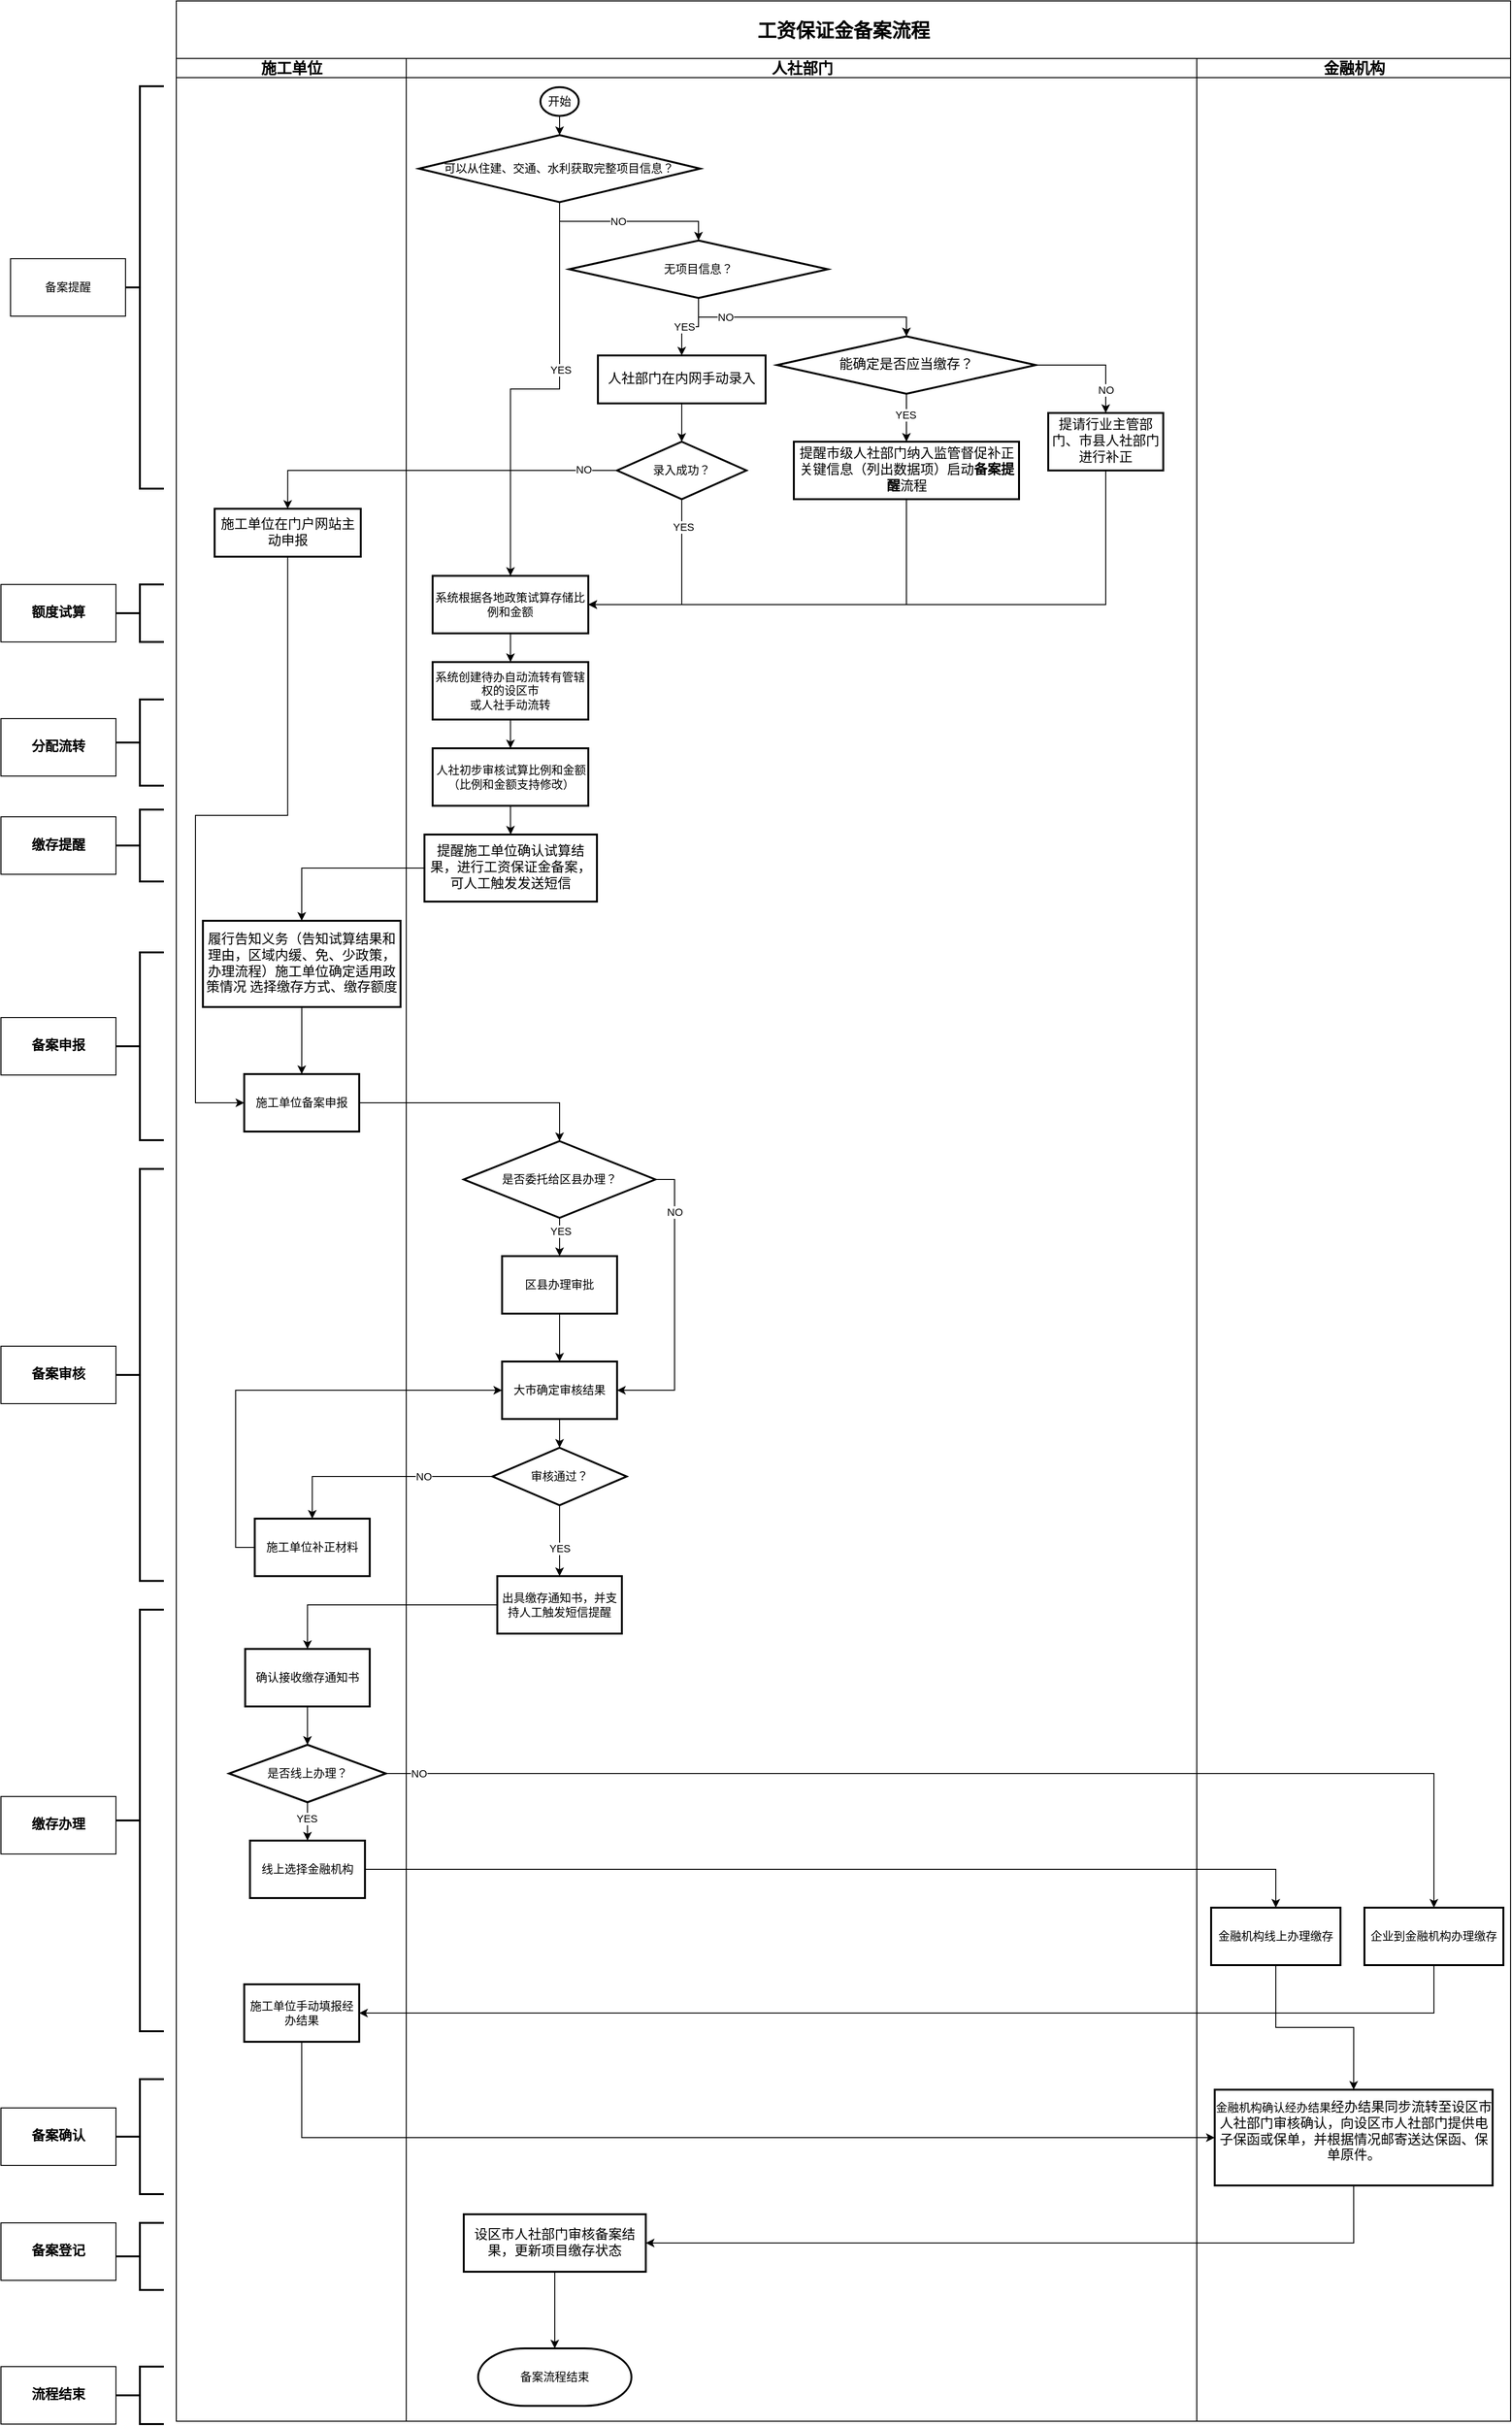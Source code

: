 <mxfile version="24.4.13" type="github" pages="3">
  <diagram id="C5RBs43oDa-KdzZeNtuy" name="工资保证金备案流程">
    <mxGraphModel dx="1526" dy="961" grid="0" gridSize="10" guides="1" tooltips="1" connect="1" arrows="1" fold="1" page="1" pageScale="1" pageWidth="827" pageHeight="1169" math="0" shadow="0">
      <root>
        <mxCell id="WIyWlLk6GJQsqaUBKTNV-0" />
        <mxCell id="WIyWlLk6GJQsqaUBKTNV-1" parent="WIyWlLk6GJQsqaUBKTNV-0" />
        <mxCell id="9LDn9u9Lr8wdJQs9lt3B-1" value="&lt;font style=&quot;font-size: 20px;&quot;&gt;工资保证金备案流程&lt;/font&gt;" style="swimlane;childLayout=stackLayout;resizeParent=1;resizeParentMax=0;startSize=60;html=1;" vertex="1" parent="WIyWlLk6GJQsqaUBKTNV-1">
          <mxGeometry x="203" y="101" width="1392.5" height="2526" as="geometry" />
        </mxCell>
        <mxCell id="9LDn9u9Lr8wdJQs9lt3B-2" value="施工单位" style="swimlane;startSize=20;html=1;fontSize=16;" vertex="1" parent="9LDn9u9Lr8wdJQs9lt3B-1">
          <mxGeometry y="60" width="240" height="2466" as="geometry" />
        </mxCell>
        <mxCell id="9LDn9u9Lr8wdJQs9lt3B-81" value="" style="edgeStyle=orthogonalEdgeStyle;rounded=0;orthogonalLoop=1;jettySize=auto;html=1;" edge="1" parent="9LDn9u9Lr8wdJQs9lt3B-2" source="9LDn9u9Lr8wdJQs9lt3B-77" target="9LDn9u9Lr8wdJQs9lt3B-80">
          <mxGeometry relative="1" as="geometry" />
        </mxCell>
        <mxCell id="9LDn9u9Lr8wdJQs9lt3B-77" value="&lt;p class=&quot;MsoNormal&quot;&gt;&lt;span style=&quot;mso-spacerun:&#39;yes&#39;;font-family:宋体;mso-ascii-font-family:Calibri;&lt;br/&gt;mso-hansi-font-family:Calibri;mso-bidi-font-family:&#39;Times New Roman&#39;;font-size:10.5pt;&lt;br/&gt;mso-font-kerning:1.0pt;&quot;&gt;&lt;font face=&quot;宋体&quot;&gt;履行告知义务（告知试算结果和理由，区域内缓、免、少政策，办理流程）&lt;/font&gt;&lt;/span&gt;&lt;font style=&quot;font-family: 宋体; font-size: 10.5pt; background-color: initial;&quot; face=&quot;宋体&quot;&gt;施工单位确定适用政策情况&lt;/font&gt;&lt;span style=&quot;font-family: 宋体; font-size: 10.5pt; background-color: initial;&quot;&gt; &lt;/span&gt;&lt;font style=&quot;font-family: 宋体; font-size: 10.5pt; background-color: initial;&quot; face=&quot;宋体&quot;&gt;选择缴存方式、&lt;/font&gt;&lt;font style=&quot;font-family: 宋体; font-size: 10.5pt; background-color: initial;&quot; face=&quot;宋体&quot;&gt;缴存额度&lt;/font&gt;&lt;/p&gt;" style="whiteSpace=wrap;html=1;strokeWidth=2;" vertex="1" parent="9LDn9u9Lr8wdJQs9lt3B-2">
          <mxGeometry x="27.75" y="900" width="206.25" height="90" as="geometry" />
        </mxCell>
        <mxCell id="9LDn9u9Lr8wdJQs9lt3B-80" value="施工单位备案申报" style="whiteSpace=wrap;html=1;strokeWidth=2;" vertex="1" parent="9LDn9u9Lr8wdJQs9lt3B-2">
          <mxGeometry x="70.87" y="1060" width="120" height="60" as="geometry" />
        </mxCell>
        <mxCell id="9LDn9u9Lr8wdJQs9lt3B-83" style="edgeStyle=orthogonalEdgeStyle;rounded=0;orthogonalLoop=1;jettySize=auto;html=1;entryX=0;entryY=0.5;entryDx=0;entryDy=0;" edge="1" parent="9LDn9u9Lr8wdJQs9lt3B-2" source="9LDn9u9Lr8wdJQs9lt3B-26" target="9LDn9u9Lr8wdJQs9lt3B-80">
          <mxGeometry relative="1" as="geometry">
            <Array as="points">
              <mxPoint x="116" y="790" />
              <mxPoint x="20" y="790" />
              <mxPoint x="20" y="1090" />
            </Array>
          </mxGeometry>
        </mxCell>
        <mxCell id="9LDn9u9Lr8wdJQs9lt3B-26" value="&lt;p class=&quot;MsoNormal&quot;&gt;&lt;span style=&quot;mso-spacerun:&#39;yes&#39;;font-family:宋体;mso-ascii-font-family:Calibri;&lt;br/&gt;mso-hansi-font-family:Calibri;mso-bidi-font-family:&#39;Times New Roman&#39;;font-size:10.5pt;&lt;br/&gt;mso-font-kerning:1.0pt;&quot;&gt;施工单位在门户网站主动申报&lt;/span&gt;&lt;/p&gt;" style="whiteSpace=wrap;html=1;strokeWidth=2;" vertex="1" parent="9LDn9u9Lr8wdJQs9lt3B-2">
          <mxGeometry x="40" y="470" width="152.5" height="50" as="geometry" />
        </mxCell>
        <mxCell id="9LDn9u9Lr8wdJQs9lt3B-89" value="施工单位补正材料" style="whiteSpace=wrap;html=1;strokeWidth=2;" vertex="1" parent="9LDn9u9Lr8wdJQs9lt3B-2">
          <mxGeometry x="81.87" y="1524" width="120" height="60" as="geometry" />
        </mxCell>
        <mxCell id="9LDn9u9Lr8wdJQs9lt3B-99" value="" style="edgeStyle=orthogonalEdgeStyle;rounded=0;orthogonalLoop=1;jettySize=auto;html=1;" edge="1" parent="9LDn9u9Lr8wdJQs9lt3B-2" source="9LDn9u9Lr8wdJQs9lt3B-96" target="9LDn9u9Lr8wdJQs9lt3B-98">
          <mxGeometry relative="1" as="geometry" />
        </mxCell>
        <mxCell id="9LDn9u9Lr8wdJQs9lt3B-96" value="确认接收缴存通知书" style="whiteSpace=wrap;html=1;strokeWidth=2;" vertex="1" parent="9LDn9u9Lr8wdJQs9lt3B-2">
          <mxGeometry x="71.87" y="1660" width="130" height="60" as="geometry" />
        </mxCell>
        <mxCell id="9LDn9u9Lr8wdJQs9lt3B-101" value="" style="edgeStyle=orthogonalEdgeStyle;rounded=0;orthogonalLoop=1;jettySize=auto;html=1;" edge="1" parent="9LDn9u9Lr8wdJQs9lt3B-2" source="9LDn9u9Lr8wdJQs9lt3B-98" target="9LDn9u9Lr8wdJQs9lt3B-100">
          <mxGeometry relative="1" as="geometry" />
        </mxCell>
        <mxCell id="9LDn9u9Lr8wdJQs9lt3B-108" value="YES" style="edgeLabel;html=1;align=center;verticalAlign=middle;resizable=0;points=[];" vertex="1" connectable="0" parent="9LDn9u9Lr8wdJQs9lt3B-101">
          <mxGeometry x="-0.141" y="-1" relative="1" as="geometry">
            <mxPoint as="offset" />
          </mxGeometry>
        </mxCell>
        <mxCell id="9LDn9u9Lr8wdJQs9lt3B-98" value="是否线上办理？" style="rhombus;whiteSpace=wrap;html=1;strokeWidth=2;" vertex="1" parent="9LDn9u9Lr8wdJQs9lt3B-2">
          <mxGeometry x="55.01" y="1760" width="163.75" height="60" as="geometry" />
        </mxCell>
        <mxCell id="9LDn9u9Lr8wdJQs9lt3B-100" value="线上选择金融机构" style="whiteSpace=wrap;html=1;strokeWidth=2;" vertex="1" parent="9LDn9u9Lr8wdJQs9lt3B-2">
          <mxGeometry x="76.885" y="1860" width="120" height="60" as="geometry" />
        </mxCell>
        <mxCell id="9LDn9u9Lr8wdJQs9lt3B-109" value="施工单位手动填报经办结果" style="whiteSpace=wrap;html=1;strokeWidth=2;" vertex="1" parent="9LDn9u9Lr8wdJQs9lt3B-2">
          <mxGeometry x="70.865" y="2010" width="120" height="60" as="geometry" />
        </mxCell>
        <mxCell id="9LDn9u9Lr8wdJQs9lt3B-3" value="人社部门" style="swimlane;startSize=20;html=1;fontSize=16;" vertex="1" parent="9LDn9u9Lr8wdJQs9lt3B-1">
          <mxGeometry x="240" y="60" width="825" height="2466" as="geometry" />
        </mxCell>
        <mxCell id="9LDn9u9Lr8wdJQs9lt3B-5" value="开始" style="strokeWidth=2;html=1;shape=mxgraph.flowchart.start_2;whiteSpace=wrap;" vertex="1" parent="9LDn9u9Lr8wdJQs9lt3B-3">
          <mxGeometry x="140" y="30" width="40" height="30" as="geometry" />
        </mxCell>
        <mxCell id="9LDn9u9Lr8wdJQs9lt3B-9" value="" style="edgeStyle=orthogonalEdgeStyle;rounded=0;orthogonalLoop=1;jettySize=auto;html=1;" edge="1" parent="9LDn9u9Lr8wdJQs9lt3B-3" source="9LDn9u9Lr8wdJQs9lt3B-6" target="9LDn9u9Lr8wdJQs9lt3B-8">
          <mxGeometry relative="1" as="geometry" />
        </mxCell>
        <mxCell id="9LDn9u9Lr8wdJQs9lt3B-10" value="YES" style="edgeLabel;html=1;align=center;verticalAlign=middle;resizable=0;points=[];" vertex="1" connectable="0" parent="9LDn9u9Lr8wdJQs9lt3B-9">
          <mxGeometry x="-0.209" y="1" relative="1" as="geometry">
            <mxPoint as="offset" />
          </mxGeometry>
        </mxCell>
        <mxCell id="9LDn9u9Lr8wdJQs9lt3B-6" value="可以从住建、交通、水利获取完整项目信息？" style="strokeWidth=2;html=1;shape=mxgraph.flowchart.decision;whiteSpace=wrap;" vertex="1" parent="9LDn9u9Lr8wdJQs9lt3B-3">
          <mxGeometry x="13.28" y="80" width="293.44" height="70" as="geometry" />
        </mxCell>
        <mxCell id="9LDn9u9Lr8wdJQs9lt3B-7" style="edgeStyle=orthogonalEdgeStyle;rounded=0;orthogonalLoop=1;jettySize=auto;html=1;entryX=0.5;entryY=0;entryDx=0;entryDy=0;entryPerimeter=0;" edge="1" parent="9LDn9u9Lr8wdJQs9lt3B-3" source="9LDn9u9Lr8wdJQs9lt3B-5" target="9LDn9u9Lr8wdJQs9lt3B-6">
          <mxGeometry relative="1" as="geometry" />
        </mxCell>
        <mxCell id="9LDn9u9Lr8wdJQs9lt3B-63" style="edgeStyle=orthogonalEdgeStyle;rounded=0;orthogonalLoop=1;jettySize=auto;html=1;entryX=0.5;entryY=0;entryDx=0;entryDy=0;" edge="1" parent="9LDn9u9Lr8wdJQs9lt3B-3" source="9LDn9u9Lr8wdJQs9lt3B-8" target="9LDn9u9Lr8wdJQs9lt3B-73">
          <mxGeometry relative="1" as="geometry" />
        </mxCell>
        <mxCell id="9LDn9u9Lr8wdJQs9lt3B-8" value="系统根据各地政策试算存储比例和金额" style="whiteSpace=wrap;html=1;strokeWidth=2;" vertex="1" parent="9LDn9u9Lr8wdJQs9lt3B-3">
          <mxGeometry x="27.49" y="540" width="162.51" height="60" as="geometry" />
        </mxCell>
        <mxCell id="9LDn9u9Lr8wdJQs9lt3B-32" value="" style="edgeStyle=orthogonalEdgeStyle;rounded=0;orthogonalLoop=1;jettySize=auto;html=1;entryX=0.5;entryY=0;entryDx=0;entryDy=0;entryPerimeter=0;" edge="1" parent="9LDn9u9Lr8wdJQs9lt3B-3" source="9LDn9u9Lr8wdJQs9lt3B-11" target="9LDn9u9Lr8wdJQs9lt3B-31">
          <mxGeometry relative="1" as="geometry" />
        </mxCell>
        <mxCell id="9LDn9u9Lr8wdJQs9lt3B-143" value="NO" style="edgeLabel;html=1;align=center;verticalAlign=middle;resizable=0;points=[];" vertex="1" connectable="0" parent="9LDn9u9Lr8wdJQs9lt3B-32">
          <mxGeometry x="-0.619" relative="1" as="geometry">
            <mxPoint x="-1" as="offset" />
          </mxGeometry>
        </mxCell>
        <mxCell id="9LDn9u9Lr8wdJQs9lt3B-11" value="无项目信息？" style="strokeWidth=2;html=1;shape=mxgraph.flowchart.decision;whiteSpace=wrap;" vertex="1" parent="9LDn9u9Lr8wdJQs9lt3B-3">
          <mxGeometry x="170" y="190" width="270" height="60" as="geometry" />
        </mxCell>
        <mxCell id="9LDn9u9Lr8wdJQs9lt3B-18" value="" style="edgeStyle=orthogonalEdgeStyle;rounded=0;orthogonalLoop=1;jettySize=auto;html=1;" edge="1" parent="9LDn9u9Lr8wdJQs9lt3B-3" source="9LDn9u9Lr8wdJQs9lt3B-14" target="9LDn9u9Lr8wdJQs9lt3B-17">
          <mxGeometry relative="1" as="geometry" />
        </mxCell>
        <mxCell id="9LDn9u9Lr8wdJQs9lt3B-14" value="&lt;p class=&quot;MsoNormal&quot;&gt;&lt;span style=&quot;mso-spacerun:&#39;yes&#39;;font-family:宋体;mso-ascii-font-family:Calibri;&lt;br/&gt;mso-hansi-font-family:Calibri;mso-bidi-font-family:&#39;Times New Roman&#39;;font-size:10.5pt;&lt;br/&gt;mso-font-kerning:1.0pt;&quot;&gt;人社部门在内网手动录入&lt;/span&gt;&lt;span style=&quot;mso-spacerun:&#39;yes&#39;;font-family:宋体;mso-ascii-font-family:Calibri;&lt;br/&gt;mso-hansi-font-family:Calibri;mso-bidi-font-family:&#39;Times New Roman&#39;;font-size:10.5pt;&lt;br/&gt;mso-font-kerning:1.0pt;&quot;&gt;&lt;/span&gt;&lt;/p&gt;" style="whiteSpace=wrap;html=1;strokeWidth=2;" vertex="1" parent="9LDn9u9Lr8wdJQs9lt3B-3">
          <mxGeometry x="200" y="310" width="175" height="50" as="geometry" />
        </mxCell>
        <mxCell id="9LDn9u9Lr8wdJQs9lt3B-12" value="" style="edgeStyle=orthogonalEdgeStyle;rounded=0;orthogonalLoop=1;jettySize=auto;html=1;" edge="1" parent="9LDn9u9Lr8wdJQs9lt3B-3" source="9LDn9u9Lr8wdJQs9lt3B-6" target="9LDn9u9Lr8wdJQs9lt3B-11">
          <mxGeometry relative="1" as="geometry" />
        </mxCell>
        <mxCell id="9LDn9u9Lr8wdJQs9lt3B-13" value="NO" style="edgeLabel;html=1;align=center;verticalAlign=middle;resizable=0;points=[];" vertex="1" connectable="0" parent="9LDn9u9Lr8wdJQs9lt3B-12">
          <mxGeometry x="-0.132" relative="1" as="geometry">
            <mxPoint as="offset" />
          </mxGeometry>
        </mxCell>
        <mxCell id="9LDn9u9Lr8wdJQs9lt3B-15" value="" style="edgeStyle=orthogonalEdgeStyle;rounded=0;orthogonalLoop=1;jettySize=auto;html=1;" edge="1" parent="9LDn9u9Lr8wdJQs9lt3B-3" source="9LDn9u9Lr8wdJQs9lt3B-11" target="9LDn9u9Lr8wdJQs9lt3B-14">
          <mxGeometry relative="1" as="geometry" />
        </mxCell>
        <mxCell id="9LDn9u9Lr8wdJQs9lt3B-16" value="YES" style="edgeLabel;html=1;align=center;verticalAlign=middle;resizable=0;points=[];" vertex="1" connectable="0" parent="9LDn9u9Lr8wdJQs9lt3B-15">
          <mxGeometry x="0.168" relative="1" as="geometry">
            <mxPoint as="offset" />
          </mxGeometry>
        </mxCell>
        <mxCell id="9LDn9u9Lr8wdJQs9lt3B-145" style="edgeStyle=orthogonalEdgeStyle;rounded=0;orthogonalLoop=1;jettySize=auto;html=1;entryX=1;entryY=0.5;entryDx=0;entryDy=0;exitX=0.5;exitY=1;exitDx=0;exitDy=0;" edge="1" parent="9LDn9u9Lr8wdJQs9lt3B-3" source="9LDn9u9Lr8wdJQs9lt3B-17" target="9LDn9u9Lr8wdJQs9lt3B-8">
          <mxGeometry relative="1" as="geometry" />
        </mxCell>
        <mxCell id="9LDn9u9Lr8wdJQs9lt3B-146" value="YES" style="edgeLabel;html=1;align=center;verticalAlign=middle;resizable=0;points=[];" vertex="1" connectable="0" parent="9LDn9u9Lr8wdJQs9lt3B-145">
          <mxGeometry x="-0.72" y="1" relative="1" as="geometry">
            <mxPoint as="offset" />
          </mxGeometry>
        </mxCell>
        <mxCell id="9LDn9u9Lr8wdJQs9lt3B-17" value="录入成功？" style="rhombus;whiteSpace=wrap;html=1;strokeWidth=2;" vertex="1" parent="9LDn9u9Lr8wdJQs9lt3B-3">
          <mxGeometry x="220" y="400" width="135" height="60" as="geometry" />
        </mxCell>
        <mxCell id="9LDn9u9Lr8wdJQs9lt3B-34" value="" style="edgeStyle=orthogonalEdgeStyle;rounded=0;orthogonalLoop=1;jettySize=auto;html=1;" edge="1" parent="9LDn9u9Lr8wdJQs9lt3B-3" source="9LDn9u9Lr8wdJQs9lt3B-31" target="9LDn9u9Lr8wdJQs9lt3B-33">
          <mxGeometry relative="1" as="geometry" />
        </mxCell>
        <mxCell id="9LDn9u9Lr8wdJQs9lt3B-35" value="YES" style="edgeLabel;html=1;align=center;verticalAlign=middle;resizable=0;points=[];" vertex="1" connectable="0" parent="9LDn9u9Lr8wdJQs9lt3B-34">
          <mxGeometry x="-0.133" y="-1" relative="1" as="geometry">
            <mxPoint as="offset" />
          </mxGeometry>
        </mxCell>
        <mxCell id="9LDn9u9Lr8wdJQs9lt3B-37" value="" style="edgeStyle=orthogonalEdgeStyle;rounded=0;orthogonalLoop=1;jettySize=auto;html=1;" edge="1" parent="9LDn9u9Lr8wdJQs9lt3B-3" source="9LDn9u9Lr8wdJQs9lt3B-31" target="9LDn9u9Lr8wdJQs9lt3B-36">
          <mxGeometry relative="1" as="geometry" />
        </mxCell>
        <mxCell id="9LDn9u9Lr8wdJQs9lt3B-38" value="NO" style="edgeLabel;html=1;align=center;verticalAlign=middle;resizable=0;points=[];" vertex="1" connectable="0" parent="9LDn9u9Lr8wdJQs9lt3B-37">
          <mxGeometry x="0.604" relative="1" as="geometry">
            <mxPoint as="offset" />
          </mxGeometry>
        </mxCell>
        <mxCell id="9LDn9u9Lr8wdJQs9lt3B-31" value="&lt;p class=&quot;MsoNormal&quot;&gt;&lt;span style=&quot;mso-spacerun:&#39;yes&#39;;font-family:宋体;mso-ascii-font-family:Calibri;&lt;br/&gt;mso-hansi-font-family:Calibri;mso-bidi-font-family:&#39;Times New Roman&#39;;font-size:10.5pt;&lt;br/&gt;mso-font-kerning:1.0pt;&quot;&gt;能确定是否应当缴存？&lt;/span&gt;&lt;/p&gt;" style="strokeWidth=2;html=1;shape=mxgraph.flowchart.decision;whiteSpace=wrap;" vertex="1" parent="9LDn9u9Lr8wdJQs9lt3B-3">
          <mxGeometry x="387" y="290" width="270" height="60" as="geometry" />
        </mxCell>
        <mxCell id="9LDn9u9Lr8wdJQs9lt3B-42" value="" style="edgeStyle=orthogonalEdgeStyle;rounded=0;orthogonalLoop=1;jettySize=auto;html=1;entryX=1;entryY=0.5;entryDx=0;entryDy=0;exitX=0.5;exitY=1;exitDx=0;exitDy=0;" edge="1" parent="9LDn9u9Lr8wdJQs9lt3B-3" source="9LDn9u9Lr8wdJQs9lt3B-33" target="9LDn9u9Lr8wdJQs9lt3B-8">
          <mxGeometry relative="1" as="geometry" />
        </mxCell>
        <mxCell id="9LDn9u9Lr8wdJQs9lt3B-33" value="&lt;p class=&quot;MsoNormal&quot;&gt;&lt;span style=&quot;mso-spacerun:&#39;yes&#39;;font-family:宋体;mso-ascii-font-family:Calibri;&lt;br/&gt;mso-hansi-font-family:Calibri;mso-bidi-font-family:&#39;Times New Roman&#39;;font-size:10.5pt;&lt;br/&gt;mso-font-kerning:1.0pt;&quot;&gt;提醒市级人社部门纳入监管&lt;/span&gt;&lt;span style=&quot;background-color: initial; font-family: 宋体; font-size: 10.5pt;&quot;&gt;督促补正关键信息（列出数据项）启动&lt;/span&gt;&lt;b style=&quot;background-color: initial;&quot;&gt;&lt;span style=&quot;font-family: 宋体; font-size: 10.5pt;&quot;&gt;备案提醒&lt;/span&gt;&lt;/b&gt;&lt;span style=&quot;background-color: initial; font-family: 宋体; font-size: 10.5pt;&quot;&gt;流程&lt;/span&gt;&lt;/p&gt;" style="whiteSpace=wrap;html=1;strokeWidth=2;" vertex="1" parent="9LDn9u9Lr8wdJQs9lt3B-3">
          <mxGeometry x="404.5" y="400" width="235" height="60" as="geometry" />
        </mxCell>
        <mxCell id="9LDn9u9Lr8wdJQs9lt3B-57" style="edgeStyle=orthogonalEdgeStyle;rounded=0;orthogonalLoop=1;jettySize=auto;html=1;entryX=1;entryY=0.5;entryDx=0;entryDy=0;exitX=0.5;exitY=1;exitDx=0;exitDy=0;" edge="1" parent="9LDn9u9Lr8wdJQs9lt3B-3" source="9LDn9u9Lr8wdJQs9lt3B-36" target="9LDn9u9Lr8wdJQs9lt3B-8">
          <mxGeometry relative="1" as="geometry">
            <Array as="points">
              <mxPoint x="730" y="570" />
            </Array>
          </mxGeometry>
        </mxCell>
        <mxCell id="9LDn9u9Lr8wdJQs9lt3B-36" value="&lt;p class=&quot;MsoNormal&quot;&gt;&lt;span style=&quot;mso-spacerun:&#39;yes&#39;;font-family:宋体;mso-ascii-font-family:Calibri;&lt;br/&gt;mso-hansi-font-family:Calibri;mso-bidi-font-family:&#39;Times New Roman&#39;;font-size:10.5pt;&lt;br/&gt;mso-font-kerning:1.0pt;&quot;&gt;提请行业主管部门、市县人社部门进行补正&lt;/span&gt;&lt;/p&gt;" style="whiteSpace=wrap;html=1;strokeWidth=2;" vertex="1" parent="9LDn9u9Lr8wdJQs9lt3B-3">
          <mxGeometry x="670" y="370" width="120" height="60" as="geometry" />
        </mxCell>
        <mxCell id="9LDn9u9Lr8wdJQs9lt3B-48" value="" style="edgeStyle=orthogonalEdgeStyle;rounded=0;orthogonalLoop=1;jettySize=auto;html=1;" edge="1" parent="9LDn9u9Lr8wdJQs9lt3B-3" source="9LDn9u9Lr8wdJQs9lt3B-45" target="9LDn9u9Lr8wdJQs9lt3B-47">
          <mxGeometry relative="1" as="geometry" />
        </mxCell>
        <mxCell id="9LDn9u9Lr8wdJQs9lt3B-49" value="YES" style="edgeLabel;html=1;align=center;verticalAlign=middle;resizable=0;points=[];" vertex="1" connectable="0" parent="9LDn9u9Lr8wdJQs9lt3B-48">
          <mxGeometry x="-0.289" y="1" relative="1" as="geometry">
            <mxPoint as="offset" />
          </mxGeometry>
        </mxCell>
        <mxCell id="9LDn9u9Lr8wdJQs9lt3B-60" style="edgeStyle=orthogonalEdgeStyle;rounded=0;orthogonalLoop=1;jettySize=auto;html=1;entryX=1;entryY=0.5;entryDx=0;entryDy=0;exitX=1;exitY=0.5;exitDx=0;exitDy=0;" edge="1" parent="9LDn9u9Lr8wdJQs9lt3B-3" source="9LDn9u9Lr8wdJQs9lt3B-45" target="9LDn9u9Lr8wdJQs9lt3B-50">
          <mxGeometry relative="1" as="geometry" />
        </mxCell>
        <mxCell id="9LDn9u9Lr8wdJQs9lt3B-61" value="NO" style="edgeLabel;html=1;align=center;verticalAlign=middle;resizable=0;points=[];" vertex="1" connectable="0" parent="9LDn9u9Lr8wdJQs9lt3B-60">
          <mxGeometry x="-0.638" relative="1" as="geometry">
            <mxPoint y="-1" as="offset" />
          </mxGeometry>
        </mxCell>
        <mxCell id="9LDn9u9Lr8wdJQs9lt3B-45" value="是否委托给区县办理？" style="rhombus;whiteSpace=wrap;html=1;strokeWidth=2;" vertex="1" parent="9LDn9u9Lr8wdJQs9lt3B-3">
          <mxGeometry x="60" y="1130" width="200" height="80" as="geometry" />
        </mxCell>
        <mxCell id="9LDn9u9Lr8wdJQs9lt3B-51" value="" style="edgeStyle=orthogonalEdgeStyle;rounded=0;orthogonalLoop=1;jettySize=auto;html=1;" edge="1" parent="9LDn9u9Lr8wdJQs9lt3B-3" source="9LDn9u9Lr8wdJQs9lt3B-47" target="9LDn9u9Lr8wdJQs9lt3B-50">
          <mxGeometry relative="1" as="geometry" />
        </mxCell>
        <mxCell id="9LDn9u9Lr8wdJQs9lt3B-47" value="区县办理审批" style="whiteSpace=wrap;html=1;strokeWidth=2;" vertex="1" parent="9LDn9u9Lr8wdJQs9lt3B-3">
          <mxGeometry x="100.01" y="1250" width="120" height="60" as="geometry" />
        </mxCell>
        <mxCell id="9LDn9u9Lr8wdJQs9lt3B-86" value="" style="edgeStyle=orthogonalEdgeStyle;rounded=0;orthogonalLoop=1;jettySize=auto;html=1;" edge="1" parent="9LDn9u9Lr8wdJQs9lt3B-3" source="9LDn9u9Lr8wdJQs9lt3B-50" target="9LDn9u9Lr8wdJQs9lt3B-85">
          <mxGeometry relative="1" as="geometry" />
        </mxCell>
        <mxCell id="9LDn9u9Lr8wdJQs9lt3B-50" value="大市确定审核结果" style="whiteSpace=wrap;html=1;strokeWidth=2;" vertex="1" parent="9LDn9u9Lr8wdJQs9lt3B-3">
          <mxGeometry x="100" y="1360" width="120" height="60" as="geometry" />
        </mxCell>
        <mxCell id="9LDn9u9Lr8wdJQs9lt3B-62" value="人社初步审核试算比例和金额（比例和金额支持修改）" style="whiteSpace=wrap;html=1;strokeWidth=2;" vertex="1" parent="9LDn9u9Lr8wdJQs9lt3B-3">
          <mxGeometry x="27.5" y="720" width="162.5" height="60" as="geometry" />
        </mxCell>
        <mxCell id="9LDn9u9Lr8wdJQs9lt3B-74" style="edgeStyle=orthogonalEdgeStyle;rounded=0;orthogonalLoop=1;jettySize=auto;html=1;entryX=0.5;entryY=0;entryDx=0;entryDy=0;" edge="1" parent="9LDn9u9Lr8wdJQs9lt3B-3" source="9LDn9u9Lr8wdJQs9lt3B-73" target="9LDn9u9Lr8wdJQs9lt3B-62">
          <mxGeometry relative="1" as="geometry" />
        </mxCell>
        <mxCell id="9LDn9u9Lr8wdJQs9lt3B-73" value="系统创建待办自动流转有管辖权的设区市&lt;div&gt;或&lt;span style=&quot;background-color: initial;&quot;&gt;人社手动流转&lt;/span&gt;&lt;/div&gt;" style="whiteSpace=wrap;html=1;strokeWidth=2;" vertex="1" parent="9LDn9u9Lr8wdJQs9lt3B-3">
          <mxGeometry x="27.49" y="630" width="162.51" height="60" as="geometry" />
        </mxCell>
        <mxCell id="9LDn9u9Lr8wdJQs9lt3B-65" value="&lt;p class=&quot;MsoNormal&quot;&gt;&lt;span style=&quot;mso-spacerun:&#39;yes&#39;;font-family:宋体;mso-ascii-font-family:Calibri;&lt;br/&gt;mso-hansi-font-family:Calibri;mso-bidi-font-family:&#39;Times New Roman&#39;;font-size:10.5pt;&lt;br/&gt;mso-font-kerning:1.0pt;&quot;&gt;提醒施工单位确认试算结果，进行工资保证金备案，可人工触发发送短信&lt;/span&gt;&lt;/p&gt;" style="whiteSpace=wrap;html=1;strokeWidth=2;" vertex="1" parent="9LDn9u9Lr8wdJQs9lt3B-3">
          <mxGeometry x="19" y="810" width="180" height="70" as="geometry" />
        </mxCell>
        <mxCell id="9LDn9u9Lr8wdJQs9lt3B-69" style="edgeStyle=orthogonalEdgeStyle;rounded=0;orthogonalLoop=1;jettySize=auto;html=1;entryX=0.5;entryY=0;entryDx=0;entryDy=0;" edge="1" parent="9LDn9u9Lr8wdJQs9lt3B-3" source="9LDn9u9Lr8wdJQs9lt3B-62" target="9LDn9u9Lr8wdJQs9lt3B-65">
          <mxGeometry relative="1" as="geometry" />
        </mxCell>
        <mxCell id="9LDn9u9Lr8wdJQs9lt3B-88" value="" style="edgeStyle=orthogonalEdgeStyle;rounded=0;orthogonalLoop=1;jettySize=auto;html=1;" edge="1" parent="9LDn9u9Lr8wdJQs9lt3B-3" source="9LDn9u9Lr8wdJQs9lt3B-85" target="9LDn9u9Lr8wdJQs9lt3B-87">
          <mxGeometry relative="1" as="geometry" />
        </mxCell>
        <mxCell id="9LDn9u9Lr8wdJQs9lt3B-92" value="YES" style="edgeLabel;html=1;align=center;verticalAlign=middle;resizable=0;points=[];" vertex="1" connectable="0" parent="9LDn9u9Lr8wdJQs9lt3B-88">
          <mxGeometry x="0.213" relative="1" as="geometry">
            <mxPoint as="offset" />
          </mxGeometry>
        </mxCell>
        <mxCell id="9LDn9u9Lr8wdJQs9lt3B-85" value="审核通过？" style="rhombus;whiteSpace=wrap;html=1;strokeWidth=2;" vertex="1" parent="9LDn9u9Lr8wdJQs9lt3B-3">
          <mxGeometry x="90" y="1450" width="140" height="60" as="geometry" />
        </mxCell>
        <mxCell id="9LDn9u9Lr8wdJQs9lt3B-87" value="出具缴存通知书，并支持人工触发短信提醒" style="whiteSpace=wrap;html=1;strokeWidth=2;" vertex="1" parent="9LDn9u9Lr8wdJQs9lt3B-3">
          <mxGeometry x="95.01" y="1584" width="130" height="60" as="geometry" />
        </mxCell>
        <mxCell id="9LDn9u9Lr8wdJQs9lt3B-123" value="&lt;p class=&quot;MsoNormal&quot;&gt;&lt;span style=&quot;font-family: 宋体; font-size: 10.5pt;&quot;&gt;设区市人社部门审核备案结果，更新项目缴存状态&lt;/span&gt;&lt;/p&gt;" style="whiteSpace=wrap;html=1;strokeWidth=2;" vertex="1" parent="9LDn9u9Lr8wdJQs9lt3B-3">
          <mxGeometry x="60" y="2250" width="190" height="60" as="geometry" />
        </mxCell>
        <mxCell id="9LDn9u9Lr8wdJQs9lt3B-147" value="备案流程结束" style="strokeWidth=2;html=1;shape=mxgraph.flowchart.terminator;whiteSpace=wrap;" vertex="1" parent="9LDn9u9Lr8wdJQs9lt3B-3">
          <mxGeometry x="75" y="2390" width="160" height="60" as="geometry" />
        </mxCell>
        <mxCell id="9LDn9u9Lr8wdJQs9lt3B-148" style="edgeStyle=orthogonalEdgeStyle;rounded=0;orthogonalLoop=1;jettySize=auto;html=1;entryX=0.5;entryY=0;entryDx=0;entryDy=0;entryPerimeter=0;" edge="1" parent="9LDn9u9Lr8wdJQs9lt3B-3" source="9LDn9u9Lr8wdJQs9lt3B-123" target="9LDn9u9Lr8wdJQs9lt3B-147">
          <mxGeometry relative="1" as="geometry" />
        </mxCell>
        <mxCell id="9LDn9u9Lr8wdJQs9lt3B-4" value="金融机构" style="swimlane;startSize=20;html=1;fontSize=16;" vertex="1" parent="9LDn9u9Lr8wdJQs9lt3B-1">
          <mxGeometry x="1065" y="60" width="327.5" height="2466" as="geometry" />
        </mxCell>
        <mxCell id="9LDn9u9Lr8wdJQs9lt3B-102" value="企业到金融机构办理缴存" style="whiteSpace=wrap;html=1;strokeWidth=2;" vertex="1" parent="9LDn9u9Lr8wdJQs9lt3B-4">
          <mxGeometry x="175" y="1930" width="145" height="60" as="geometry" />
        </mxCell>
        <mxCell id="9LDn9u9Lr8wdJQs9lt3B-122" style="edgeStyle=orthogonalEdgeStyle;rounded=0;orthogonalLoop=1;jettySize=auto;html=1;entryX=0.5;entryY=0;entryDx=0;entryDy=0;" edge="1" parent="9LDn9u9Lr8wdJQs9lt3B-4" source="9LDn9u9Lr8wdJQs9lt3B-105" target="9LDn9u9Lr8wdJQs9lt3B-111">
          <mxGeometry relative="1" as="geometry" />
        </mxCell>
        <mxCell id="9LDn9u9Lr8wdJQs9lt3B-105" value="金融机构线上办理缴存" style="whiteSpace=wrap;html=1;strokeWidth=2;" vertex="1" parent="9LDn9u9Lr8wdJQs9lt3B-4">
          <mxGeometry x="15" y="1930" width="135" height="60" as="geometry" />
        </mxCell>
        <mxCell id="9LDn9u9Lr8wdJQs9lt3B-111" value="金融机构确认经办结果&lt;span style=&quot;text-indent: -94.5pt; background-color: initial; font-family: 宋体; font-size: 10.5pt;&quot;&gt;经办结果同步流转至&lt;/span&gt;&lt;span style=&quot;text-indent: -94.5pt; background-color: initial; font-family: 宋体; font-size: 10.5pt;&quot;&gt;设区市人社部门审核确认，向&lt;/span&gt;&lt;span style=&quot;text-indent: -94.5pt; background-color: initial; font-family: 宋体; font-size: 10.5pt;&quot;&gt;设区市人社部门提供电子保函或保单，并根据情况邮寄送达保函、保单原件。&lt;/span&gt;&lt;p style=&quot;margin-left:94.5pt;text-indent:-94.5pt;mso-char-indent-count:-9.0;&quot; class=&quot;MsoNormal&quot;&gt;&lt;span style=&quot;font-family: 宋体; font-size: 10.5pt;&quot;&gt;&lt;/span&gt;&lt;/p&gt;" style="whiteSpace=wrap;html=1;strokeWidth=2;" vertex="1" parent="9LDn9u9Lr8wdJQs9lt3B-4">
          <mxGeometry x="18.75" y="2120" width="290" height="100" as="geometry" />
        </mxCell>
        <mxCell id="9LDn9u9Lr8wdJQs9lt3B-78" style="edgeStyle=orthogonalEdgeStyle;rounded=0;orthogonalLoop=1;jettySize=auto;html=1;entryX=0.5;entryY=0;entryDx=0;entryDy=0;" edge="1" parent="9LDn9u9Lr8wdJQs9lt3B-1" source="9LDn9u9Lr8wdJQs9lt3B-65" target="9LDn9u9Lr8wdJQs9lt3B-77">
          <mxGeometry relative="1" as="geometry" />
        </mxCell>
        <mxCell id="9LDn9u9Lr8wdJQs9lt3B-27" style="edgeStyle=orthogonalEdgeStyle;rounded=0;orthogonalLoop=1;jettySize=auto;html=1;entryX=0.5;entryY=0;entryDx=0;entryDy=0;" edge="1" parent="9LDn9u9Lr8wdJQs9lt3B-1" source="9LDn9u9Lr8wdJQs9lt3B-17" target="9LDn9u9Lr8wdJQs9lt3B-26">
          <mxGeometry relative="1" as="geometry" />
        </mxCell>
        <mxCell id="9LDn9u9Lr8wdJQs9lt3B-30" value="NO" style="edgeLabel;html=1;align=center;verticalAlign=middle;resizable=0;points=[];" vertex="1" connectable="0" parent="9LDn9u9Lr8wdJQs9lt3B-27">
          <mxGeometry x="-0.815" y="-1" relative="1" as="geometry">
            <mxPoint as="offset" />
          </mxGeometry>
        </mxCell>
        <mxCell id="9LDn9u9Lr8wdJQs9lt3B-84" style="edgeStyle=orthogonalEdgeStyle;rounded=0;orthogonalLoop=1;jettySize=auto;html=1;entryX=0.5;entryY=0;entryDx=0;entryDy=0;" edge="1" parent="9LDn9u9Lr8wdJQs9lt3B-1" source="9LDn9u9Lr8wdJQs9lt3B-80" target="9LDn9u9Lr8wdJQs9lt3B-45">
          <mxGeometry relative="1" as="geometry">
            <mxPoint x="400" y="1170" as="targetPoint" />
          </mxGeometry>
        </mxCell>
        <mxCell id="9LDn9u9Lr8wdJQs9lt3B-90" value="" style="edgeStyle=orthogonalEdgeStyle;rounded=0;orthogonalLoop=1;jettySize=auto;html=1;entryX=0.5;entryY=0;entryDx=0;entryDy=0;" edge="1" parent="9LDn9u9Lr8wdJQs9lt3B-1" source="9LDn9u9Lr8wdJQs9lt3B-85" target="9LDn9u9Lr8wdJQs9lt3B-89">
          <mxGeometry relative="1" as="geometry" />
        </mxCell>
        <mxCell id="9LDn9u9Lr8wdJQs9lt3B-91" value="NO" style="edgeLabel;html=1;align=center;verticalAlign=middle;resizable=0;points=[];" vertex="1" connectable="0" parent="9LDn9u9Lr8wdJQs9lt3B-90">
          <mxGeometry x="-0.379" relative="1" as="geometry">
            <mxPoint as="offset" />
          </mxGeometry>
        </mxCell>
        <mxCell id="9LDn9u9Lr8wdJQs9lt3B-95" style="edgeStyle=orthogonalEdgeStyle;rounded=0;orthogonalLoop=1;jettySize=auto;html=1;entryX=0;entryY=0.5;entryDx=0;entryDy=0;exitX=0;exitY=0.5;exitDx=0;exitDy=0;" edge="1" parent="9LDn9u9Lr8wdJQs9lt3B-1" source="9LDn9u9Lr8wdJQs9lt3B-89" target="9LDn9u9Lr8wdJQs9lt3B-50">
          <mxGeometry relative="1" as="geometry" />
        </mxCell>
        <mxCell id="9LDn9u9Lr8wdJQs9lt3B-103" value="" style="edgeStyle=orthogonalEdgeStyle;rounded=0;orthogonalLoop=1;jettySize=auto;html=1;exitX=1;exitY=0.5;exitDx=0;exitDy=0;" edge="1" parent="9LDn9u9Lr8wdJQs9lt3B-1" source="9LDn9u9Lr8wdJQs9lt3B-98" target="9LDn9u9Lr8wdJQs9lt3B-102">
          <mxGeometry relative="1" as="geometry">
            <mxPoint x="253.28" y="1810.0" as="sourcePoint" />
          </mxGeometry>
        </mxCell>
        <mxCell id="9LDn9u9Lr8wdJQs9lt3B-107" value="NO" style="edgeLabel;html=1;align=center;verticalAlign=middle;resizable=0;points=[];" vertex="1" connectable="0" parent="9LDn9u9Lr8wdJQs9lt3B-103">
          <mxGeometry x="-0.945" relative="1" as="geometry">
            <mxPoint as="offset" />
          </mxGeometry>
        </mxCell>
        <mxCell id="9LDn9u9Lr8wdJQs9lt3B-106" value="" style="edgeStyle=orthogonalEdgeStyle;rounded=0;orthogonalLoop=1;jettySize=auto;html=1;" edge="1" parent="9LDn9u9Lr8wdJQs9lt3B-1" source="9LDn9u9Lr8wdJQs9lt3B-100" target="9LDn9u9Lr8wdJQs9lt3B-105">
          <mxGeometry relative="1" as="geometry" />
        </mxCell>
        <mxCell id="9LDn9u9Lr8wdJQs9lt3B-125" style="edgeStyle=orthogonalEdgeStyle;rounded=0;orthogonalLoop=1;jettySize=auto;html=1;entryX=0;entryY=0.5;entryDx=0;entryDy=0;exitX=0.5;exitY=1;exitDx=0;exitDy=0;" edge="1" parent="9LDn9u9Lr8wdJQs9lt3B-1" source="9LDn9u9Lr8wdJQs9lt3B-109" target="9LDn9u9Lr8wdJQs9lt3B-111">
          <mxGeometry relative="1" as="geometry" />
        </mxCell>
        <mxCell id="6E4rFsK0jNMEeQU-HpwF-0" style="edgeStyle=orthogonalEdgeStyle;rounded=0;orthogonalLoop=1;jettySize=auto;html=1;entryX=1;entryY=0.5;entryDx=0;entryDy=0;exitX=0.5;exitY=1;exitDx=0;exitDy=0;" edge="1" parent="9LDn9u9Lr8wdJQs9lt3B-1" source="9LDn9u9Lr8wdJQs9lt3B-102" target="9LDn9u9Lr8wdJQs9lt3B-109">
          <mxGeometry relative="1" as="geometry" />
        </mxCell>
        <mxCell id="6E4rFsK0jNMEeQU-HpwF-1" style="edgeStyle=orthogonalEdgeStyle;rounded=0;orthogonalLoop=1;jettySize=auto;html=1;entryX=1;entryY=0.5;entryDx=0;entryDy=0;exitX=0.5;exitY=1;exitDx=0;exitDy=0;" edge="1" parent="9LDn9u9Lr8wdJQs9lt3B-1" source="9LDn9u9Lr8wdJQs9lt3B-111" target="9LDn9u9Lr8wdJQs9lt3B-123">
          <mxGeometry relative="1" as="geometry" />
        </mxCell>
        <mxCell id="6E4rFsK0jNMEeQU-HpwF-2" style="edgeStyle=orthogonalEdgeStyle;rounded=0;orthogonalLoop=1;jettySize=auto;html=1;entryX=0.5;entryY=0;entryDx=0;entryDy=0;" edge="1" parent="9LDn9u9Lr8wdJQs9lt3B-1" source="9LDn9u9Lr8wdJQs9lt3B-87" target="9LDn9u9Lr8wdJQs9lt3B-96">
          <mxGeometry relative="1" as="geometry" />
        </mxCell>
        <mxCell id="9LDn9u9Lr8wdJQs9lt3B-39" value="" style="strokeWidth=2;html=1;shape=mxgraph.flowchart.annotation_2;align=left;labelPosition=right;pointerEvents=1;" vertex="1" parent="WIyWlLk6GJQsqaUBKTNV-1">
          <mxGeometry x="140" y="190" width="50" height="420" as="geometry" />
        </mxCell>
        <mxCell id="9LDn9u9Lr8wdJQs9lt3B-40" value="备案提醒" style="whiteSpace=wrap;html=1;" vertex="1" parent="WIyWlLk6GJQsqaUBKTNV-1">
          <mxGeometry x="30" y="370" width="120" height="60" as="geometry" />
        </mxCell>
        <mxCell id="9LDn9u9Lr8wdJQs9lt3B-54" value="" style="strokeWidth=2;html=1;shape=mxgraph.flowchart.annotation_2;align=left;labelPosition=right;pointerEvents=1;" vertex="1" parent="WIyWlLk6GJQsqaUBKTNV-1">
          <mxGeometry x="140" y="710" width="50" height="60" as="geometry" />
        </mxCell>
        <mxCell id="9LDn9u9Lr8wdJQs9lt3B-55" value="&lt;p class=&quot;MsoNormal&quot;&gt;&lt;b&gt;&lt;span style=&quot;font-family: 宋体; font-size: 10.5pt;&quot;&gt;额度试算&lt;/span&gt;&lt;/b&gt;&lt;/p&gt;" style="whiteSpace=wrap;html=1;" vertex="1" parent="WIyWlLk6GJQsqaUBKTNV-1">
          <mxGeometry x="20" y="710" width="120" height="60" as="geometry" />
        </mxCell>
        <mxCell id="9LDn9u9Lr8wdJQs9lt3B-71" value="&lt;p class=&quot;MsoNormal&quot;&gt;&lt;b&gt;&lt;span style=&quot;font-family: 宋体; font-size: 10.5pt;&quot;&gt;分配流转&lt;/span&gt;&lt;/b&gt;&lt;br&gt;&lt;/p&gt;" style="whiteSpace=wrap;html=1;" vertex="1" parent="WIyWlLk6GJQsqaUBKTNV-1">
          <mxGeometry x="20" y="850" width="120" height="60" as="geometry" />
        </mxCell>
        <mxCell id="9LDn9u9Lr8wdJQs9lt3B-72" value="" style="strokeWidth=2;html=1;shape=mxgraph.flowchart.annotation_2;align=left;labelPosition=right;pointerEvents=1;" vertex="1" parent="WIyWlLk6GJQsqaUBKTNV-1">
          <mxGeometry x="140" y="830" width="50" height="90" as="geometry" />
        </mxCell>
        <mxCell id="9LDn9u9Lr8wdJQs9lt3B-75" value="&lt;p class=&quot;MsoNormal&quot;&gt;&lt;b&gt;&lt;span style=&quot;font-family: 宋体; font-size: 10.5pt;&quot;&gt;缴存提醒&lt;/span&gt;&lt;/b&gt;&lt;/p&gt;" style="whiteSpace=wrap;html=1;" vertex="1" parent="WIyWlLk6GJQsqaUBKTNV-1">
          <mxGeometry x="20" y="952.5" width="120" height="60" as="geometry" />
        </mxCell>
        <mxCell id="9LDn9u9Lr8wdJQs9lt3B-76" value="" style="strokeWidth=2;html=1;shape=mxgraph.flowchart.annotation_2;align=left;labelPosition=right;pointerEvents=1;" vertex="1" parent="WIyWlLk6GJQsqaUBKTNV-1">
          <mxGeometry x="140" y="945" width="50" height="75" as="geometry" />
        </mxCell>
        <mxCell id="9LDn9u9Lr8wdJQs9lt3B-127" value="&lt;p class=&quot;MsoNormal&quot;&gt;&lt;b&gt;&lt;span style=&quot;font-family: 宋体; font-size: 10.5pt;&quot;&gt;备案申报&lt;/span&gt;&lt;/b&gt;&lt;/p&gt;" style="whiteSpace=wrap;html=1;" vertex="1" parent="WIyWlLk6GJQsqaUBKTNV-1">
          <mxGeometry x="20" y="1162" width="120" height="60" as="geometry" />
        </mxCell>
        <mxCell id="9LDn9u9Lr8wdJQs9lt3B-128" value="" style="strokeWidth=2;html=1;shape=mxgraph.flowchart.annotation_2;align=left;labelPosition=right;pointerEvents=1;" vertex="1" parent="WIyWlLk6GJQsqaUBKTNV-1">
          <mxGeometry x="140" y="1094" width="50" height="196" as="geometry" />
        </mxCell>
        <mxCell id="9LDn9u9Lr8wdJQs9lt3B-129" value="&lt;p class=&quot;MsoNormal&quot;&gt;&lt;b&gt;&lt;span style=&quot;font-family: 宋体; font-size: 10.5pt;&quot;&gt;备案&lt;/span&gt;&lt;/b&gt;&lt;b style=&quot;background-color: initial;&quot;&gt;&lt;span style=&quot;font-family: 宋体; font-size: 10.5pt;&quot;&gt;审核&lt;/span&gt;&lt;/b&gt;&lt;/p&gt;" style="whiteSpace=wrap;html=1;" vertex="1" parent="WIyWlLk6GJQsqaUBKTNV-1">
          <mxGeometry x="20" y="1505" width="120" height="60" as="geometry" />
        </mxCell>
        <mxCell id="9LDn9u9Lr8wdJQs9lt3B-130" value="" style="strokeWidth=2;html=1;shape=mxgraph.flowchart.annotation_2;align=left;labelPosition=right;pointerEvents=1;" vertex="1" parent="WIyWlLk6GJQsqaUBKTNV-1">
          <mxGeometry x="140" y="1320" width="50" height="430" as="geometry" />
        </mxCell>
        <mxCell id="9LDn9u9Lr8wdJQs9lt3B-131" value="&lt;p class=&quot;MsoNormal&quot;&gt;&lt;b&gt;&lt;span style=&quot;font-family: 宋体; font-size: 10.5pt;&quot;&gt;缴存办理&lt;/span&gt;&lt;/b&gt;&lt;/p&gt;" style="whiteSpace=wrap;html=1;" vertex="1" parent="WIyWlLk6GJQsqaUBKTNV-1">
          <mxGeometry x="20" y="1975" width="120" height="60" as="geometry" />
        </mxCell>
        <mxCell id="9LDn9u9Lr8wdJQs9lt3B-132" value="" style="strokeWidth=2;html=1;shape=mxgraph.flowchart.annotation_2;align=left;labelPosition=right;pointerEvents=1;" vertex="1" parent="WIyWlLk6GJQsqaUBKTNV-1">
          <mxGeometry x="140" y="1780" width="50" height="440" as="geometry" />
        </mxCell>
        <mxCell id="9LDn9u9Lr8wdJQs9lt3B-137" value="&lt;p class=&quot;MsoNormal&quot;&gt;&lt;b&gt;&lt;span style=&quot;font-family: 宋体; font-size: 10.5pt;&quot;&gt;备案确认&lt;/span&gt;&lt;/b&gt;&lt;/p&gt;" style="whiteSpace=wrap;html=1;" vertex="1" parent="WIyWlLk6GJQsqaUBKTNV-1">
          <mxGeometry x="20" y="2300" width="120" height="60" as="geometry" />
        </mxCell>
        <mxCell id="9LDn9u9Lr8wdJQs9lt3B-138" value="" style="strokeWidth=2;html=1;shape=mxgraph.flowchart.annotation_2;align=left;labelPosition=right;pointerEvents=1;" vertex="1" parent="WIyWlLk6GJQsqaUBKTNV-1">
          <mxGeometry x="140" y="2270" width="50" height="120" as="geometry" />
        </mxCell>
        <mxCell id="9LDn9u9Lr8wdJQs9lt3B-140" value="&lt;p class=&quot;MsoNormal&quot;&gt;&lt;b&gt;&lt;span style=&quot;font-family: 宋体; font-size: 10.5pt;&quot;&gt;备案登记&lt;/span&gt;&lt;/b&gt;&lt;/p&gt;" style="whiteSpace=wrap;html=1;" vertex="1" parent="WIyWlLk6GJQsqaUBKTNV-1">
          <mxGeometry x="20" y="2420" width="120" height="60" as="geometry" />
        </mxCell>
        <mxCell id="9LDn9u9Lr8wdJQs9lt3B-141" value="" style="strokeWidth=2;html=1;shape=mxgraph.flowchart.annotation_2;align=left;labelPosition=right;pointerEvents=1;" vertex="1" parent="WIyWlLk6GJQsqaUBKTNV-1">
          <mxGeometry x="140" y="2420" width="50" height="70" as="geometry" />
        </mxCell>
        <mxCell id="9LDn9u9Lr8wdJQs9lt3B-149" value="&lt;p class=&quot;MsoNormal&quot;&gt;&lt;b&gt;&lt;span style=&quot;font-family: 宋体; font-size: 10.5pt;&quot;&gt;流程结束&lt;/span&gt;&lt;/b&gt;&lt;/p&gt;" style="whiteSpace=wrap;html=1;" vertex="1" parent="WIyWlLk6GJQsqaUBKTNV-1">
          <mxGeometry x="20" y="2570" width="120" height="60" as="geometry" />
        </mxCell>
        <mxCell id="9LDn9u9Lr8wdJQs9lt3B-150" value="" style="strokeWidth=2;html=1;shape=mxgraph.flowchart.annotation_2;align=left;labelPosition=right;pointerEvents=1;" vertex="1" parent="WIyWlLk6GJQsqaUBKTNV-1">
          <mxGeometry x="140" y="2570" width="50" height="60" as="geometry" />
        </mxCell>
      </root>
    </mxGraphModel>
  </diagram>
  <diagram id="PPBRBtlpqCvtq4-e9Vtr" name="工资保证金动用流程">
    <mxGraphModel dx="1221" dy="-1569" grid="0" gridSize="10" guides="1" tooltips="1" connect="1" arrows="1" fold="1" page="1" pageScale="1" pageWidth="827" pageHeight="1169" math="0" shadow="0">
      <root>
        <mxCell id="0" />
        <mxCell id="1" parent="0" />
        <mxCell id="xVdrwMDSqXETpalUoFUf-1" value="&lt;p class=&quot;MsoNormal&quot;&gt;&lt;b&gt;&lt;span style=&quot;font-family: 方正仿宋_GB2312; font-size: 14pt;&quot;&gt;工资保证金动用流程&lt;/span&gt;&lt;/b&gt;&lt;/p&gt;" style="swimlane;childLayout=stackLayout;resizeParent=1;resizeParentMax=0;startSize=50;html=1;" vertex="1" parent="1">
          <mxGeometry x="119" y="2364" width="590" height="1106" as="geometry" />
        </mxCell>
        <mxCell id="xVdrwMDSqXETpalUoFUf-2" value="施工单位" style="swimlane;startSize=20;html=1;" vertex="1" parent="xVdrwMDSqXETpalUoFUf-1">
          <mxGeometry y="50" width="180" height="1056" as="geometry" />
        </mxCell>
        <mxCell id="xVdrwMDSqXETpalUoFUf-3" value="施工单位接收支付通知书" style="whiteSpace=wrap;html=1;strokeWidth=2;" vertex="1" parent="xVdrwMDSqXETpalUoFUf-2">
          <mxGeometry x="20.0" y="530" width="120" height="60" as="geometry" />
        </mxCell>
        <mxCell id="xVdrwMDSqXETpalUoFUf-4" value="人社部门" style="swimlane;startSize=20;html=1;" vertex="1" parent="xVdrwMDSqXETpalUoFUf-1">
          <mxGeometry x="180" y="50" width="240" height="1056" as="geometry" />
        </mxCell>
        <mxCell id="xVdrwMDSqXETpalUoFUf-5" value="&lt;p class=&quot;MsoNormal&quot;&gt;&lt;span style=&quot;font-family: 方正仿宋_GB2312;&quot;&gt;&lt;font style=&quot;font-size: 15.667px;&quot;&gt;人社部门出具支付通知书给施工单位以及金融机构&lt;/font&gt;&lt;/span&gt;&lt;/p&gt;" style="whiteSpace=wrap;html=1;strokeWidth=2;" vertex="1" parent="xVdrwMDSqXETpalUoFUf-4">
          <mxGeometry x="52.5" y="440" width="130" height="70" as="geometry" />
        </mxCell>
        <mxCell id="xVdrwMDSqXETpalUoFUf-6" value="" style="edgeStyle=orthogonalEdgeStyle;rounded=0;orthogonalLoop=1;jettySize=auto;html=1;" edge="1" parent="xVdrwMDSqXETpalUoFUf-4" source="xVdrwMDSqXETpalUoFUf-7" target="xVdrwMDSqXETpalUoFUf-9">
          <mxGeometry relative="1" as="geometry" />
        </mxCell>
        <mxCell id="xVdrwMDSqXETpalUoFUf-7" value="开始" style="strokeWidth=2;html=1;shape=mxgraph.flowchart.start_2;whiteSpace=wrap;" vertex="1" parent="xVdrwMDSqXETpalUoFUf-4">
          <mxGeometry x="77.5" y="33" width="75" height="47" as="geometry" />
        </mxCell>
        <mxCell id="xVdrwMDSqXETpalUoFUf-8" value="" style="edgeStyle=orthogonalEdgeStyle;rounded=0;orthogonalLoop=1;jettySize=auto;html=1;" edge="1" parent="xVdrwMDSqXETpalUoFUf-4" source="xVdrwMDSqXETpalUoFUf-9" target="xVdrwMDSqXETpalUoFUf-12">
          <mxGeometry relative="1" as="geometry" />
        </mxCell>
        <mxCell id="xVdrwMDSqXETpalUoFUf-9" value="人社部门对施工单位作出限期清偿或先行清偿的行政处理" style="whiteSpace=wrap;html=1;strokeWidth=2;" vertex="1" parent="xVdrwMDSqXETpalUoFUf-4">
          <mxGeometry x="55" y="110" width="120" height="60" as="geometry" />
        </mxCell>
        <mxCell id="xVdrwMDSqXETpalUoFUf-10" style="edgeStyle=orthogonalEdgeStyle;rounded=0;orthogonalLoop=1;jettySize=auto;html=1;entryX=0.5;entryY=0;entryDx=0;entryDy=0;" edge="1" parent="xVdrwMDSqXETpalUoFUf-4" source="xVdrwMDSqXETpalUoFUf-12" target="xVdrwMDSqXETpalUoFUf-14">
          <mxGeometry relative="1" as="geometry" />
        </mxCell>
        <mxCell id="xVdrwMDSqXETpalUoFUf-11" value="NO" style="edgeLabel;html=1;align=center;verticalAlign=middle;resizable=0;points=[];" vertex="1" connectable="0" parent="xVdrwMDSqXETpalUoFUf-10">
          <mxGeometry x="-0.105" y="2" relative="1" as="geometry">
            <mxPoint as="offset" />
          </mxGeometry>
        </mxCell>
        <mxCell id="xVdrwMDSqXETpalUoFUf-12" value="施工单位是否履行？" style="rhombus;whiteSpace=wrap;html=1;strokeWidth=2;" vertex="1" parent="xVdrwMDSqXETpalUoFUf-4">
          <mxGeometry x="52.5" y="210" width="125" height="60" as="geometry" />
        </mxCell>
        <mxCell id="xVdrwMDSqXETpalUoFUf-13" style="edgeStyle=orthogonalEdgeStyle;rounded=0;orthogonalLoop=1;jettySize=auto;html=1;entryX=0.5;entryY=0;entryDx=0;entryDy=0;" edge="1" parent="xVdrwMDSqXETpalUoFUf-4" source="xVdrwMDSqXETpalUoFUf-14" target="xVdrwMDSqXETpalUoFUf-5">
          <mxGeometry relative="1" as="geometry" />
        </mxCell>
        <mxCell id="xVdrwMDSqXETpalUoFUf-14" value="&lt;p class=&quot;MsoNormal&quot;&gt;&lt;font face=&quot;方正仿宋_GB2312&quot;&gt;&lt;span style=&quot;font-size: 15.667px;&quot;&gt;施工单位接收支付告知书&lt;/span&gt;&lt;/font&gt;&lt;br&gt;&lt;/p&gt;" style="whiteSpace=wrap;html=1;strokeWidth=2;" vertex="1" parent="xVdrwMDSqXETpalUoFUf-4">
          <mxGeometry x="52.5" y="320" width="130" height="70" as="geometry" />
        </mxCell>
        <mxCell id="xVdrwMDSqXETpalUoFUf-15" value="人社更正信息" style="whiteSpace=wrap;html=1;strokeWidth=2;" vertex="1" parent="xVdrwMDSqXETpalUoFUf-4">
          <mxGeometry x="57.5" y="760" width="120" height="60" as="geometry" />
        </mxCell>
        <mxCell id="xVdrwMDSqXETpalUoFUf-16" value="" style="edgeStyle=orthogonalEdgeStyle;rounded=0;orthogonalLoop=1;jettySize=auto;html=1;" edge="1" parent="xVdrwMDSqXETpalUoFUf-1" source="xVdrwMDSqXETpalUoFUf-5" target="xVdrwMDSqXETpalUoFUf-22">
          <mxGeometry relative="1" as="geometry" />
        </mxCell>
        <mxCell id="xVdrwMDSqXETpalUoFUf-17" value="主送" style="edgeLabel;html=1;align=center;verticalAlign=middle;resizable=0;points=[];" vertex="1" connectable="0" parent="xVdrwMDSqXETpalUoFUf-16">
          <mxGeometry x="-0.243" y="-1" relative="1" as="geometry">
            <mxPoint x="1" as="offset" />
          </mxGeometry>
        </mxCell>
        <mxCell id="xVdrwMDSqXETpalUoFUf-18" value="" style="edgeStyle=orthogonalEdgeStyle;rounded=0;orthogonalLoop=1;jettySize=auto;html=1;entryX=0.5;entryY=0;entryDx=0;entryDy=0;" edge="1" parent="xVdrwMDSqXETpalUoFUf-1" source="xVdrwMDSqXETpalUoFUf-5" target="xVdrwMDSqXETpalUoFUf-3">
          <mxGeometry relative="1" as="geometry" />
        </mxCell>
        <mxCell id="xVdrwMDSqXETpalUoFUf-19" value="抄送" style="edgeLabel;html=1;align=center;verticalAlign=middle;resizable=0;points=[];" vertex="1" connectable="0" parent="xVdrwMDSqXETpalUoFUf-18">
          <mxGeometry x="-0.166" y="1" relative="1" as="geometry">
            <mxPoint as="offset" />
          </mxGeometry>
        </mxCell>
        <mxCell id="xVdrwMDSqXETpalUoFUf-20" value="金融机构" style="swimlane;startSize=20;html=1;" vertex="1" parent="xVdrwMDSqXETpalUoFUf-1">
          <mxGeometry x="420" y="50" width="170" height="1056" as="geometry" />
        </mxCell>
        <mxCell id="xVdrwMDSqXETpalUoFUf-21" value="" style="edgeStyle=orthogonalEdgeStyle;rounded=0;orthogonalLoop=1;jettySize=auto;html=1;" edge="1" parent="xVdrwMDSqXETpalUoFUf-20" source="xVdrwMDSqXETpalUoFUf-22" target="xVdrwMDSqXETpalUoFUf-24">
          <mxGeometry relative="1" as="geometry" />
        </mxCell>
        <mxCell id="xVdrwMDSqXETpalUoFUf-22" value="金融机构接收支付通知书" style="whiteSpace=wrap;html=1;strokeWidth=2;" vertex="1" parent="xVdrwMDSqXETpalUoFUf-20">
          <mxGeometry x="25" y="530" width="120" height="60" as="geometry" />
        </mxCell>
        <mxCell id="xVdrwMDSqXETpalUoFUf-23" value="" style="edgeStyle=orthogonalEdgeStyle;rounded=0;orthogonalLoop=1;jettySize=auto;html=1;" edge="1" parent="xVdrwMDSqXETpalUoFUf-20" source="xVdrwMDSqXETpalUoFUf-24" target="xVdrwMDSqXETpalUoFUf-27">
          <mxGeometry relative="1" as="geometry" />
        </mxCell>
        <mxCell id="xVdrwMDSqXETpalUoFUf-24" value="金融机构按照支付金额明细将工资直接划转到农民工工资账户" style="whiteSpace=wrap;html=1;strokeWidth=2;" vertex="1" parent="xVdrwMDSqXETpalUoFUf-20">
          <mxGeometry x="25" y="630" width="120" height="60" as="geometry" />
        </mxCell>
        <mxCell id="xVdrwMDSqXETpalUoFUf-25" value="" style="edgeStyle=orthogonalEdgeStyle;rounded=0;orthogonalLoop=1;jettySize=auto;html=1;" edge="1" parent="xVdrwMDSqXETpalUoFUf-20" source="xVdrwMDSqXETpalUoFUf-27" target="xVdrwMDSqXETpalUoFUf-29">
          <mxGeometry relative="1" as="geometry" />
        </mxCell>
        <mxCell id="xVdrwMDSqXETpalUoFUf-26" value="YES" style="edgeLabel;html=1;align=center;verticalAlign=middle;resizable=0;points=[];" vertex="1" connectable="0" parent="xVdrwMDSqXETpalUoFUf-25">
          <mxGeometry x="-0.037" y="-2" relative="1" as="geometry">
            <mxPoint as="offset" />
          </mxGeometry>
        </mxCell>
        <mxCell id="xVdrwMDSqXETpalUoFUf-27" value="是否划转成功？" style="rhombus;whiteSpace=wrap;html=1;strokeWidth=2;" vertex="1" parent="xVdrwMDSqXETpalUoFUf-20">
          <mxGeometry x="26.25" y="722" width="117.5" height="80" as="geometry" />
        </mxCell>
        <mxCell id="xVdrwMDSqXETpalUoFUf-28" value="" style="edgeStyle=orthogonalEdgeStyle;rounded=0;orthogonalLoop=1;jettySize=auto;html=1;" edge="1" parent="xVdrwMDSqXETpalUoFUf-20" source="xVdrwMDSqXETpalUoFUf-29" target="xVdrwMDSqXETpalUoFUf-30">
          <mxGeometry relative="1" as="geometry" />
        </mxCell>
        <mxCell id="xVdrwMDSqXETpalUoFUf-29" value="金融机构反馈支付明细给人社部门" style="whiteSpace=wrap;html=1;strokeWidth=2;" vertex="1" parent="xVdrwMDSqXETpalUoFUf-20">
          <mxGeometry x="25" y="850" width="120" height="60" as="geometry" />
        </mxCell>
        <mxCell id="xVdrwMDSqXETpalUoFUf-30" value="流程结束" style="ellipse;whiteSpace=wrap;html=1;strokeWidth=2;" vertex="1" parent="xVdrwMDSqXETpalUoFUf-20">
          <mxGeometry x="45" y="960" width="80" height="80" as="geometry" />
        </mxCell>
        <mxCell id="xVdrwMDSqXETpalUoFUf-31" style="edgeStyle=orthogonalEdgeStyle;rounded=0;orthogonalLoop=1;jettySize=auto;html=1;entryX=1;entryY=0.5;entryDx=0;entryDy=0;" edge="1" parent="xVdrwMDSqXETpalUoFUf-1" source="xVdrwMDSqXETpalUoFUf-27" target="xVdrwMDSqXETpalUoFUf-15">
          <mxGeometry relative="1" as="geometry" />
        </mxCell>
        <mxCell id="xVdrwMDSqXETpalUoFUf-32" value="NO" style="edgeLabel;html=1;align=center;verticalAlign=middle;resizable=0;points=[];" vertex="1" connectable="0" parent="xVdrwMDSqXETpalUoFUf-31">
          <mxGeometry x="-0.591" relative="1" as="geometry">
            <mxPoint as="offset" />
          </mxGeometry>
        </mxCell>
        <mxCell id="xVdrwMDSqXETpalUoFUf-33" style="edgeStyle=orthogonalEdgeStyle;rounded=0;orthogonalLoop=1;jettySize=auto;html=1;entryX=0;entryY=0.5;entryDx=0;entryDy=0;exitX=0.5;exitY=0;exitDx=0;exitDy=0;" edge="1" parent="xVdrwMDSqXETpalUoFUf-1" source="xVdrwMDSqXETpalUoFUf-15" target="xVdrwMDSqXETpalUoFUf-24">
          <mxGeometry relative="1" as="geometry" />
        </mxCell>
      </root>
    </mxGraphModel>
  </diagram>
  <diagram id="bN03_g0zle1UcwJ_LNz_" name="工资保证金补存流程">
    <mxGraphModel dx="1221" dy="-1569" grid="0" gridSize="10" guides="1" tooltips="1" connect="1" arrows="1" fold="1" page="1" pageScale="1" pageWidth="827" pageHeight="1169" math="0" shadow="0">
      <root>
        <mxCell id="0" />
        <mxCell id="1" parent="0" />
        <mxCell id="4Dj1U6c2MewrKhiWukcP-1" value="&lt;p style=&quot;text-align:left;&quot; class=&quot;MsoNormal&quot;&gt;&lt;b&gt;&lt;span style=&quot;font-family: 方正仿宋_GB2312; font-size: 14pt;&quot;&gt;工资保证金补存流程&lt;/span&gt;&lt;/b&gt;&lt;b&gt;&lt;span style=&quot;font-family: 方正仿宋_GB2312; font-size: 14pt;&quot;&gt;&lt;/span&gt;&lt;/b&gt;&lt;/p&gt;" style="swimlane;childLayout=stackLayout;resizeParent=1;resizeParentMax=0;startSize=50;html=1;" vertex="1" parent="1">
          <mxGeometry x="119" y="2364" width="664" height="1106" as="geometry" />
        </mxCell>
        <mxCell id="4Dj1U6c2MewrKhiWukcP-2" value="施工单位" style="swimlane;startSize=20;html=1;" vertex="1" parent="4Dj1U6c2MewrKhiWukcP-1">
          <mxGeometry y="50" width="211" height="1056" as="geometry" />
        </mxCell>
        <mxCell id="4Dj1U6c2MewrKhiWukcP-7" value="开始" style="strokeWidth=2;html=1;shape=mxgraph.flowchart.start_2;whiteSpace=wrap;" vertex="1" parent="4Dj1U6c2MewrKhiWukcP-2">
          <mxGeometry x="68" y="31" width="75" height="47" as="geometry" />
        </mxCell>
        <mxCell id="4Dj1U6c2MewrKhiWukcP-9" value="&lt;p class=&quot;MsoNormal&quot;&gt;&lt;span style=&quot;font-family: 方正仿宋_GB2312;&quot;&gt;&lt;font style=&quot;font-size: 15.667px;&quot;&gt;保证金缴存到期但项目未完工或者保证金动用后触发补存&lt;/font&gt;&lt;/span&gt;&lt;/p&gt;" style="whiteSpace=wrap;html=1;strokeWidth=2;" vertex="1" parent="4Dj1U6c2MewrKhiWukcP-2">
          <mxGeometry x="22.5" y="107" width="166" height="71" as="geometry" />
        </mxCell>
        <mxCell id="4Dj1U6c2MewrKhiWukcP-6" value="" style="edgeStyle=orthogonalEdgeStyle;rounded=0;orthogonalLoop=1;jettySize=auto;html=1;" edge="1" parent="4Dj1U6c2MewrKhiWukcP-2" source="4Dj1U6c2MewrKhiWukcP-7" target="4Dj1U6c2MewrKhiWukcP-9">
          <mxGeometry relative="1" as="geometry" />
        </mxCell>
        <mxCell id="PZmbheENcuJ6UtFlVNuM-4" value="&lt;p class=&quot;MsoNormal&quot;&gt;&lt;span style=&quot;font-family: 方正仿宋_GB2312;&quot;&gt;&lt;font style=&quot;font-size: 15.667px;&quot;&gt;施工单位接收缴存告知书&lt;/font&gt;&lt;/span&gt;&lt;/p&gt;" style="whiteSpace=wrap;html=1;strokeWidth=2;" vertex="1" parent="4Dj1U6c2MewrKhiWukcP-2">
          <mxGeometry x="17.5" y="329" width="176" height="60" as="geometry" />
        </mxCell>
        <mxCell id="4Dj1U6c2MewrKhiWukcP-4" value="人社部门" style="swimlane;startSize=20;html=1;" vertex="1" parent="4Dj1U6c2MewrKhiWukcP-1">
          <mxGeometry x="211" y="50" width="240" height="1056" as="geometry" />
        </mxCell>
        <mxCell id="PZmbheENcuJ6UtFlVNuM-3" value="" style="edgeStyle=orthogonalEdgeStyle;rounded=0;orthogonalLoop=1;jettySize=auto;html=1;" edge="1" parent="4Dj1U6c2MewrKhiWukcP-4" source="PZmbheENcuJ6UtFlVNuM-1" target="PZmbheENcuJ6UtFlVNuM-2">
          <mxGeometry relative="1" as="geometry" />
        </mxCell>
        <mxCell id="PZmbheENcuJ6UtFlVNuM-1" value="&lt;p class=&quot;MsoNormal&quot;&gt;&lt;span style=&quot;font-family: 方正仿宋_GB2312;&quot;&gt;&lt;font style=&quot;font-size: 15.667px;&quot;&gt;补存核算&lt;/font&gt;&lt;/span&gt;&lt;/p&gt;" style="whiteSpace=wrap;html=1;strokeWidth=2;" vertex="1" parent="4Dj1U6c2MewrKhiWukcP-4">
          <mxGeometry x="32" y="166" width="166" height="60" as="geometry" />
        </mxCell>
        <mxCell id="PZmbheENcuJ6UtFlVNuM-2" value="&lt;p class=&quot;MsoNormal&quot;&gt;&lt;span style=&quot;font-family: 方正仿宋_GB2312;&quot;&gt;&lt;font style=&quot;font-size: 15.667px;&quot;&gt;出具缴存告知书&lt;/font&gt;&lt;/span&gt;&lt;/p&gt;" style="whiteSpace=wrap;html=1;strokeWidth=2;" vertex="1" parent="4Dj1U6c2MewrKhiWukcP-4">
          <mxGeometry x="32" y="256" width="166" height="60" as="geometry" />
        </mxCell>
        <mxCell id="4Dj1U6c2MewrKhiWukcP-8" value="" style="edgeStyle=orthogonalEdgeStyle;rounded=0;orthogonalLoop=1;jettySize=auto;html=1;entryX=0.5;entryY=0;entryDx=0;entryDy=0;" edge="1" parent="4Dj1U6c2MewrKhiWukcP-1" source="4Dj1U6c2MewrKhiWukcP-9" target="PZmbheENcuJ6UtFlVNuM-1">
          <mxGeometry relative="1" as="geometry">
            <mxPoint x="295.0" y="260" as="targetPoint" />
          </mxGeometry>
        </mxCell>
        <mxCell id="PZmbheENcuJ6UtFlVNuM-5" value="" style="edgeStyle=orthogonalEdgeStyle;rounded=0;orthogonalLoop=1;jettySize=auto;html=1;" edge="1" parent="4Dj1U6c2MewrKhiWukcP-1" source="PZmbheENcuJ6UtFlVNuM-2" target="PZmbheENcuJ6UtFlVNuM-4">
          <mxGeometry relative="1" as="geometry" />
        </mxCell>
        <mxCell id="PZmbheENcuJ6UtFlVNuM-7" value="" style="edgeStyle=orthogonalEdgeStyle;rounded=0;orthogonalLoop=1;jettySize=auto;html=1;exitX=0.5;exitY=1;exitDx=0;exitDy=0;" edge="1" parent="4Dj1U6c2MewrKhiWukcP-1" source="PZmbheENcuJ6UtFlVNuM-4" target="PZmbheENcuJ6UtFlVNuM-6">
          <mxGeometry relative="1" as="geometry" />
        </mxCell>
        <mxCell id="4Dj1U6c2MewrKhiWukcP-20" value="金融机构" style="swimlane;startSize=20;html=1;" vertex="1" parent="4Dj1U6c2MewrKhiWukcP-1">
          <mxGeometry x="451" y="50" width="213" height="1056" as="geometry" />
        </mxCell>
        <mxCell id="PZmbheENcuJ6UtFlVNuM-6" value="&lt;p class=&quot;MsoNormal&quot;&gt;&lt;span style=&quot;font-family: 方正仿宋_GB2312;&quot;&gt;&lt;font style=&quot;font-size: 15.667px;&quot;&gt;施工单位到金融机构办理缴存&lt;/font&gt;&lt;/span&gt;&lt;/p&gt;" style="whiteSpace=wrap;html=1;strokeWidth=2;" vertex="1" parent="4Dj1U6c2MewrKhiWukcP-20">
          <mxGeometry x="30" y="432" width="176" height="60" as="geometry" />
        </mxCell>
      </root>
    </mxGraphModel>
  </diagram>
</mxfile>
